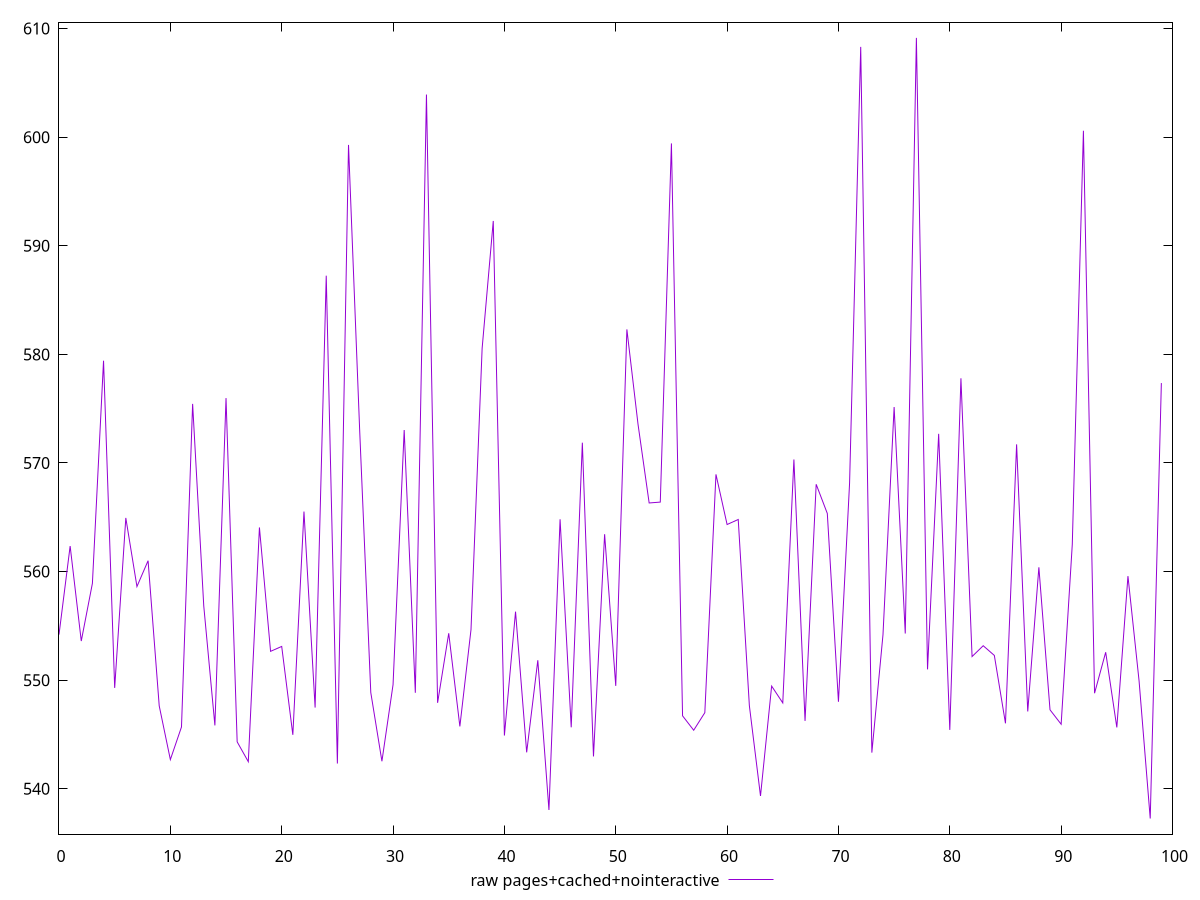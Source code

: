 $_rawPagesCachedNointeractive <<EOF
554.2000000000005
562.3520000000003
553.6080000000003
558.9200000000002
579.416
549.2920000000004
564.9440000000006
558.6240000000004
561.0040000000002
547.6400000000003
542.6920000000003
545.6960000000001
575.444
556.8400000000003
545.8400000000003
575.9760000000002
544.3280000000002
542.5000000000003
564.0640000000003
552.6600000000008
553.1120000000004
544.9720000000002
565.5280000000004
547.4840000000003
587.244
542.3320000000003
599.2839999999999
573.0720000000001
548.8680000000003
542.5400000000004
549.5920000000004
573.0360000000003
548.8440000000003
603.9199999999998
547.9200000000001
554.3240000000004
545.7480000000007
554.6520000000005
580.5520000000009
592.2840000000003
544.9080000000006
556.3120000000004
543.3600000000002
551.8400000000001
538.0560000000004
564.816
545.6680000000001
571.8680000000004
542.9800000000005
563.4440000000003
549.4800000000002
582.3000000000003
573.5680000000003
566.3200000000004
566.4000000000003
599.4240000000002
546.7240000000002
545.3960000000005
547.0160000000001
568.9520000000002
564.3360000000001
564.8000000000003
547.6560000000002
539.3440000000003
549.4599999999999
547.9120000000003
570.3200000000004
546.2520000000004
568.0400000000002
565.3519999999999
548.0160000000003
568.1560000000004
608.3080000000001
543.3320000000006
554.1880000000006
575.1520000000003
554.3000000000003
609.1360000000004
551
572.684
545.4240000000004
577.7960000000005
552.1800000000003
553.1760000000006
552.2840000000001
546.0320000000004
571.7160000000006
547.1240000000003
560.396
547.2760000000002
545.9480000000001
562.5000000000006
600.5880000000002
548.804
552.5760000000006
545.6560000000004
559.5840000000003
549.9200000000003
537.2680000000001
577.3600000000001
EOF
set key outside below
set terminal pngcairo
set output "report_00005_2020-11-02T22-26-11.212Z/bootup-time/pages+cached+nointeractive//raw.png"
set yrange [535.8306400000001:610.5733600000004]
plot $_rawPagesCachedNointeractive title "raw pages+cached+nointeractive" with line ,
